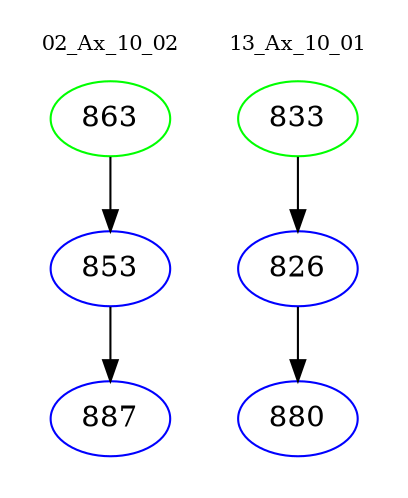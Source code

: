 digraph{
subgraph cluster_0 {
color = white
label = "02_Ax_10_02";
fontsize=10;
T0_863 [label="863", color="green"]
T0_863 -> T0_853 [color="black"]
T0_853 [label="853", color="blue"]
T0_853 -> T0_887 [color="black"]
T0_887 [label="887", color="blue"]
}
subgraph cluster_1 {
color = white
label = "13_Ax_10_01";
fontsize=10;
T1_833 [label="833", color="green"]
T1_833 -> T1_826 [color="black"]
T1_826 [label="826", color="blue"]
T1_826 -> T1_880 [color="black"]
T1_880 [label="880", color="blue"]
}
}
